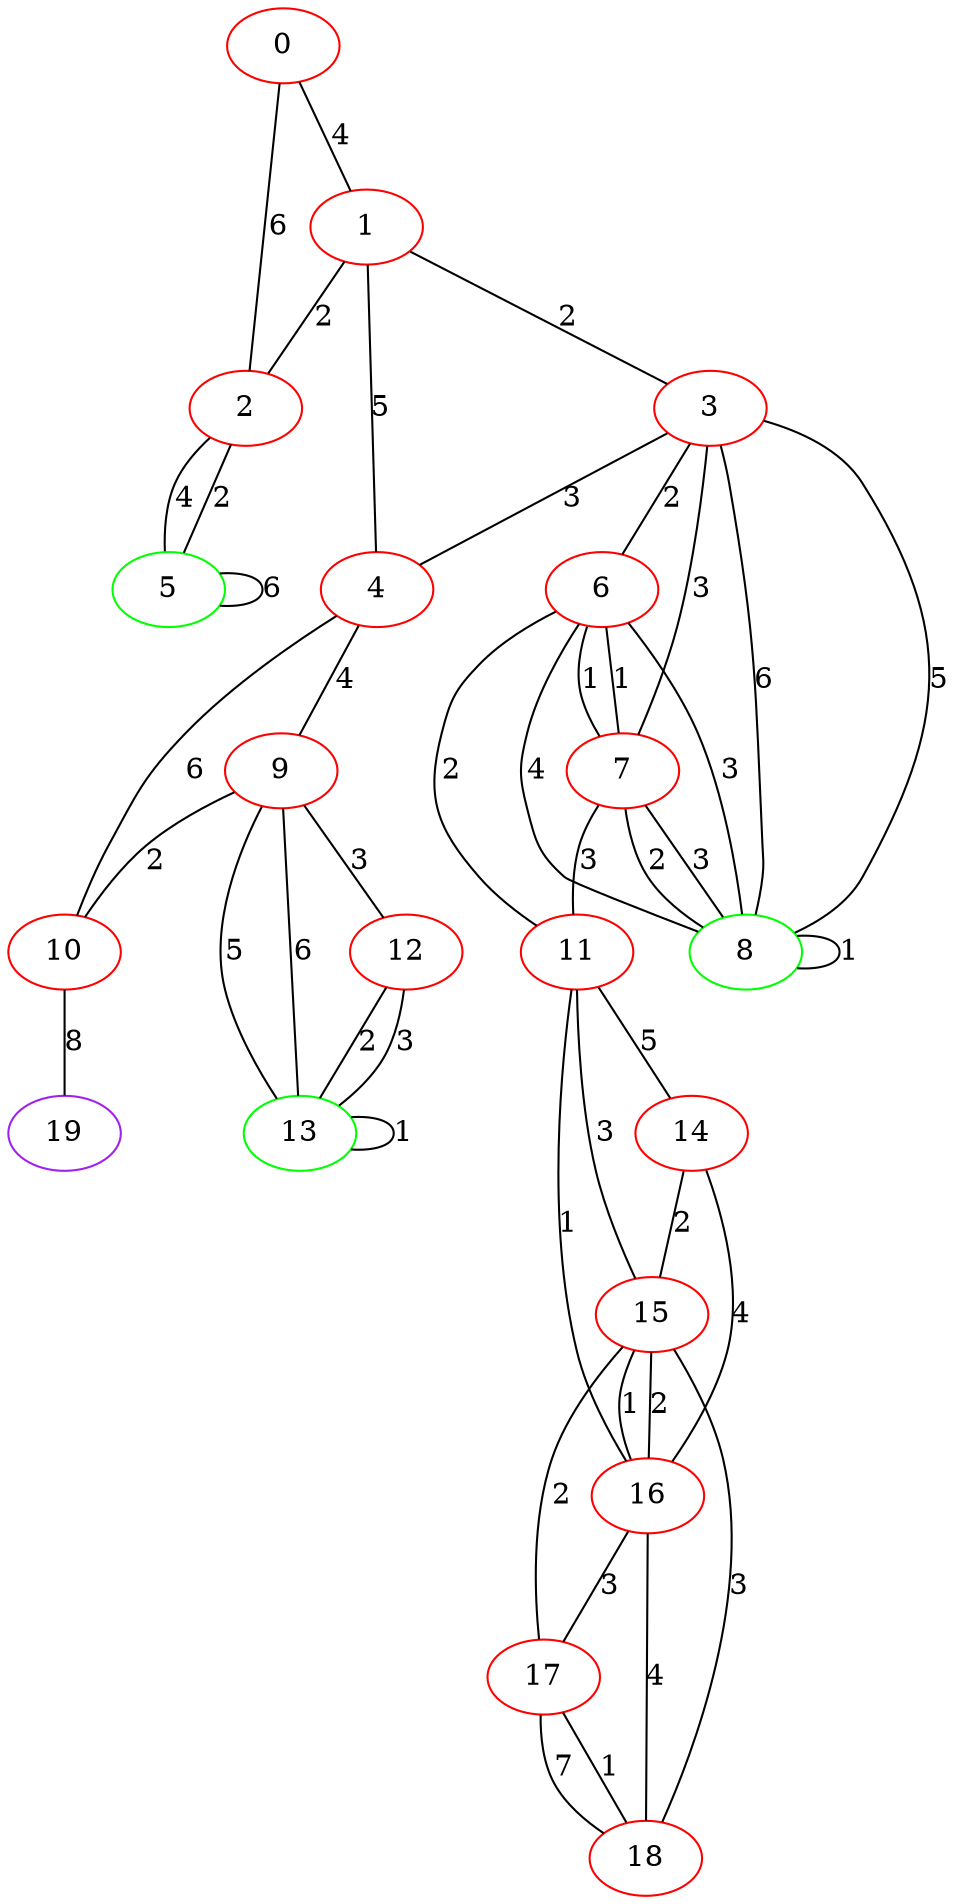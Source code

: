 graph "" {
0 [color=red, weight=1];
1 [color=red, weight=1];
2 [color=red, weight=1];
3 [color=red, weight=1];
4 [color=red, weight=1];
5 [color=green, weight=2];
6 [color=red, weight=1];
7 [color=red, weight=1];
8 [color=green, weight=2];
9 [color=red, weight=1];
10 [color=red, weight=1];
11 [color=red, weight=1];
12 [color=red, weight=1];
13 [color=green, weight=2];
14 [color=red, weight=1];
15 [color=red, weight=1];
16 [color=red, weight=1];
17 [color=red, weight=1];
18 [color=red, weight=1];
19 [color=purple, weight=4];
0 -- 1  [key=0, label=4];
0 -- 2  [key=0, label=6];
1 -- 2  [key=0, label=2];
1 -- 3  [key=0, label=2];
1 -- 4  [key=0, label=5];
2 -- 5  [key=0, label=2];
2 -- 5  [key=1, label=4];
3 -- 8  [key=0, label=5];
3 -- 8  [key=1, label=6];
3 -- 4  [key=0, label=3];
3 -- 6  [key=0, label=2];
3 -- 7  [key=0, label=3];
4 -- 9  [key=0, label=4];
4 -- 10  [key=0, label=6];
5 -- 5  [key=0, label=6];
6 -- 8  [key=0, label=3];
6 -- 8  [key=1, label=4];
6 -- 11  [key=0, label=2];
6 -- 7  [key=0, label=1];
6 -- 7  [key=1, label=1];
7 -- 8  [key=0, label=2];
7 -- 8  [key=1, label=3];
7 -- 11  [key=0, label=3];
8 -- 8  [key=0, label=1];
9 -- 12  [key=0, label=3];
9 -- 10  [key=0, label=2];
9 -- 13  [key=0, label=5];
9 -- 13  [key=1, label=6];
10 -- 19  [key=0, label=8];
11 -- 16  [key=0, label=1];
11 -- 14  [key=0, label=5];
11 -- 15  [key=0, label=3];
12 -- 13  [key=0, label=2];
12 -- 13  [key=1, label=3];
13 -- 13  [key=0, label=1];
14 -- 16  [key=0, label=4];
14 -- 15  [key=0, label=2];
15 -- 16  [key=0, label=2];
15 -- 16  [key=1, label=1];
15 -- 17  [key=0, label=2];
15 -- 18  [key=0, label=3];
16 -- 17  [key=0, label=3];
16 -- 18  [key=0, label=4];
17 -- 18  [key=0, label=7];
17 -- 18  [key=1, label=1];
}
